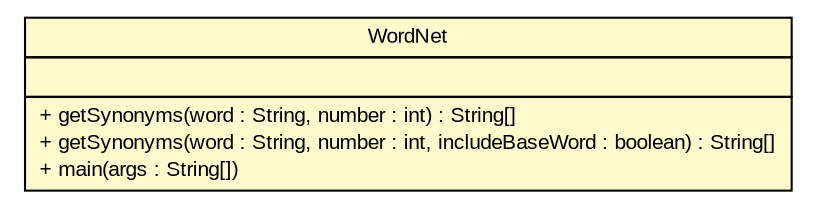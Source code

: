 #!/usr/local/bin/dot
#
# Class diagram 
# Generated by UMLGraph version 5.2 (http://www.umlgraph.org/)
#

digraph G {
	edge [fontname="arial",fontsize=10,labelfontname="arial",labelfontsize=10];
	node [fontname="arial",fontsize=10,shape=plaintext];
	nodesep=0.25;
	ranksep=0.5;
	// tud.iir.helper.WordNet
	c38697 [label=<<table title="tud.iir.helper.WordNet" border="0" cellborder="1" cellspacing="0" cellpadding="2" port="p" bgcolor="lemonChiffon" href="./WordNet.html">
		<tr><td><table border="0" cellspacing="0" cellpadding="1">
<tr><td align="center" balign="center"> WordNet </td></tr>
		</table></td></tr>
		<tr><td><table border="0" cellspacing="0" cellpadding="1">
<tr><td align="left" balign="left">  </td></tr>
		</table></td></tr>
		<tr><td><table border="0" cellspacing="0" cellpadding="1">
<tr><td align="left" balign="left"> + getSynonyms(word : String, number : int) : String[] </td></tr>
<tr><td align="left" balign="left"> + getSynonyms(word : String, number : int, includeBaseWord : boolean) : String[] </td></tr>
<tr><td align="left" balign="left"> + main(args : String[]) </td></tr>
		</table></td></tr>
		</table>>, fontname="arial", fontcolor="black", fontsize=10.0];
}

